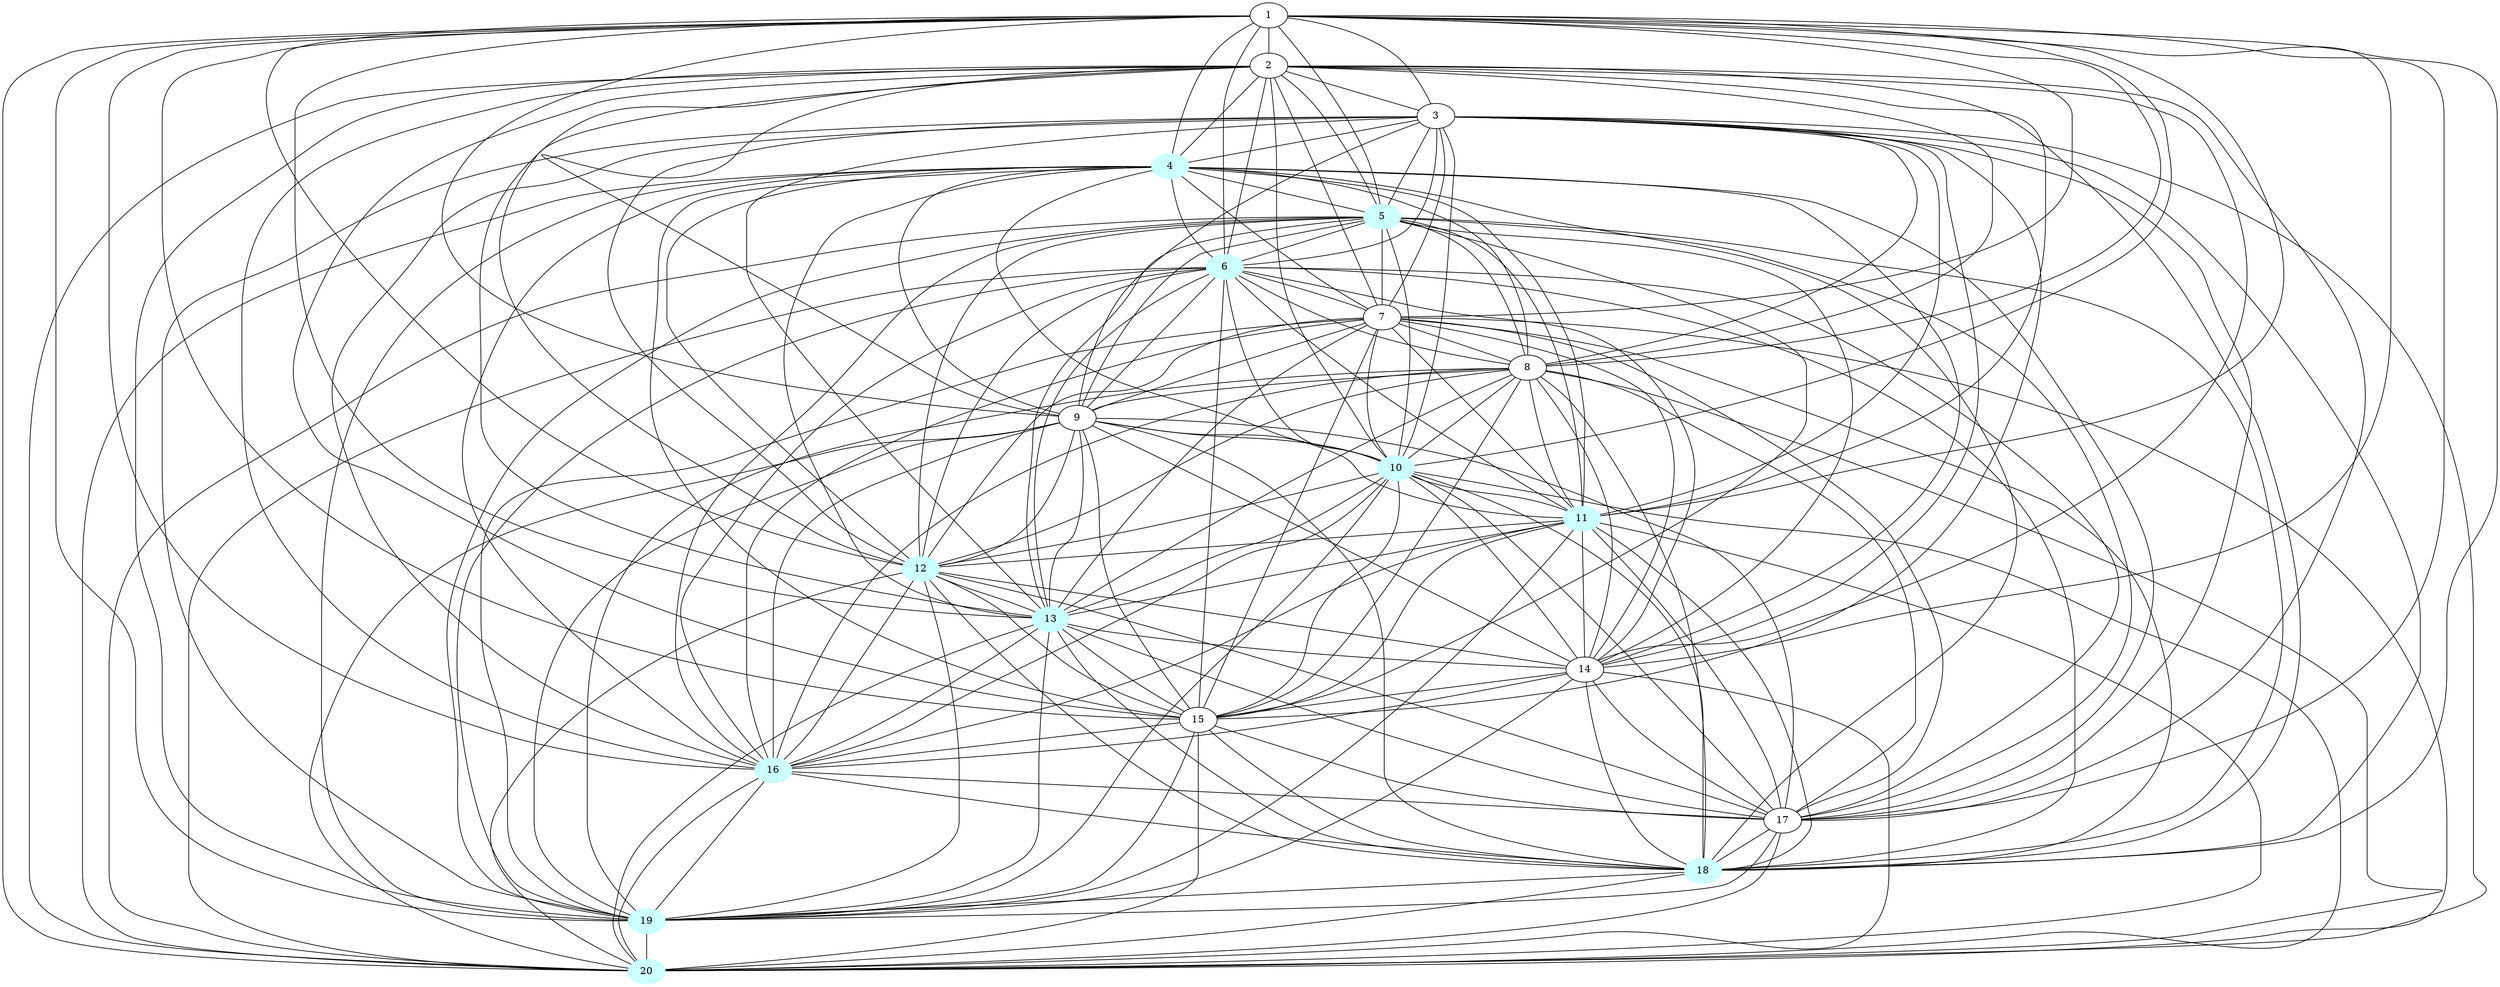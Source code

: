 graph G {
    4 [style=filled, color="#CCFFFF"];
    5 [style=filled, color="#CCFFFF"];
    6 [style=filled, color="#CCFFFF"];
    10 [style=filled, color="#CCFFFF"];
    11 [style=filled, color="#CCFFFF"];
    12 [style=filled, color="#CCFFFF"];
    13 [style=filled, color="#CCFFFF"];
    16 [style=filled, color="#CCFFFF"];
    18 [style=filled, color="#CCFFFF"];
    19 [style=filled, color="#CCFFFF"];
    20 [style=filled, color="#CCFFFF"];
    1 -- 2 [len= 4]
    1 -- 3 [len= 4]
    1 -- 4 [len= 3]
    1 -- 5 [len= 4]
    1 -- 6 [len= 4]
    1 -- 7 [len= 4]
    1 -- 8 [len= 4]
    1 -- 9 [len= 3]
    1 -- 10 [len= 4]
    1 -- 11 [len= 4]
    1 -- 12 [len= 4]
    1 -- 13 [len= 3]
    1 -- 14 [len= 4]
    1 -- 15 [len= 3]
    1 -- 16 [len= 3]
    1 -- 17 [len= 5]
    1 -- 18 [len= 4]
    1 -- 19 [len= 3]
    1 -- 20 [len= 3]
    2 -- 3 [len= 4]
    2 -- 4 [len= 4]
    2 -- 5 [len= 5]
    2 -- 6 [len= 4]
    2 -- 7 [len= 3]
    2 -- 8 [len= 5]
    2 -- 9 [len= 4]
    2 -- 10 [len= 4]
    2 -- 11 [len= 4]
    2 -- 12 [len= 4]
    2 -- 13 [len= 3]
    2 -- 14 [len= 5]
    2 -- 15 [len= 3]
    2 -- 16 [len= 4]
    2 -- 17 [len= 4]
    2 -- 18 [len= 3]
    2 -- 19 [len= 4]
    2 -- 20 [len= 4]
    3 -- 4 [len= 4]
    3 -- 5 [len= 5]
    3 -- 6 [len= 3]
    3 -- 7 [len= 4]
    3 -- 8 [len= 5]
    3 -- 9 [len= 4]
    3 -- 10 [len= 4]
    3 -- 11 [len= 3]
    3 -- 12 [len= 4]
    3 -- 13 [len= 4]
    3 -- 14 [len= 5]
    3 -- 15 [len= 4]
    3 -- 16 [len= 4]
    3 -- 17 [len= 3]
    3 -- 18 [len= 4]
    3 -- 19 [len= 5]
    3 -- 20 [len= 4]
    4 -- 5 [len= 4]
    4 -- 6 [len= 4]
    4 -- 7 [len= 4]
    4 -- 8 [len= 4]
    4 -- 9 [len= 4]
    4 -- 10 [len= 3]
    4 -- 11 [len= 4]
    4 -- 12 [len= 3]
    4 -- 13 [len= 3]
    4 -- 14 [len= 5]
    4 -- 15 [len= 3]
    4 -- 16 [len= 3]
    4 -- 17 [len= 4]
    4 -- 18 [len= 3]
    4 -- 19 [len= 3]
    4 -- 20 [len= 3]
    5 -- 6 [len= 4]
    5 -- 7 [len= 4]
    5 -- 8 [len= 3]
    5 -- 9 [len= 5]
    5 -- 10 [len= 3]
    5 -- 11 [len= 4]
    5 -- 12 [len= 3]
    5 -- 13 [len= 4]
    5 -- 14 [len= 5]
    5 -- 15 [len= 4]
    5 -- 16 [len= 4]
    5 -- 17 [len= 4]
    5 -- 18 [len= 4]
    5 -- 19 [len= 3]
    5 -- 20 [len= 4]
    6 -- 7 [len= 3]
    6 -- 8 [len= 4]
    6 -- 9 [len= 4]
    6 -- 10 [len= 4]
    6 -- 11 [len= 3]
    6 -- 12 [len= 4]
    6 -- 13 [len= 4]
    6 -- 14 [len= 5]
    6 -- 15 [len= 4]
    6 -- 16 [len= 3]
    6 -- 17 [len= 3]
    6 -- 18 [len= 3]
    6 -- 19 [len= 4]
    6 -- 20 [len= 4]
    7 -- 8 [len= 4]
    7 -- 9 [len= 4]
    7 -- 10 [len= 3]
    7 -- 11 [len= 4]
    7 -- 12 [len= 4]
    7 -- 13 [len= 3]
    7 -- 14 [len= 5]
    7 -- 15 [len= 4]
    7 -- 16 [len= 4]
    7 -- 17 [len= 4]
    7 -- 18 [len= 4]
    7 -- 19 [len= 4]
    7 -- 20 [len= 4]
    8 -- 9 [len= 5]
    8 -- 10 [len= 4]
    8 -- 11 [len= 4]
    8 -- 12 [len= 3]
    8 -- 13 [len= 4]
    8 -- 14 [len= 5]
    8 -- 15 [len= 4]
    8 -- 16 [len= 3]
    8 -- 17 [len= 4]
    8 -- 18 [len= 4]
    8 -- 19 [len= 4]
    8 -- 20 [len= 4]
    9 -- 10 [len= 4]
    9 -- 11 [len= 4]
    9 -- 12 [len= 4]
    9 -- 13 [len= 3]
    9 -- 14 [len= 4]
    9 -- 15 [len= 3]
    9 -- 16 [len= 4]
    9 -- 17 [len= 5]
    9 -- 18 [len= 4]
    9 -- 19 [len= 4]
    9 -- 20 [len= 4]
    10 -- 11 [len= 4]
    10 -- 12 [len= 3]
    10 -- 13 [len= 3]
    10 -- 14 [len= 5]
    10 -- 15 [len= 3]
    10 -- 16 [len= 4]
    10 -- 17 [len= 4]
    10 -- 18 [len= 3]
    10 -- 19 [len= 3]
    10 -- 20 [len= 3]
    11 -- 12 [len= 4]
    11 -- 13 [len= 3]
    11 -- 14 [len= 4]
    11 -- 15 [len= 4]
    11 -- 16 [len= 4]
    11 -- 17 [len= 3]
    11 -- 18 [len= 3]
    11 -- 19 [len= 4]
    11 -- 20 [len= 4]
    12 -- 13 [len= 4]
    12 -- 14 [len= 5]
    12 -- 15 [len= 4]
    12 -- 16 [len= 4]
    12 -- 17 [len= 3]
    12 -- 18 [len= 3]
    12 -- 19 [len= 4]
    12 -- 20 [len= 4]
    13 -- 14 [len= 3]
    13 -- 15 [len= 3]
    13 -- 16 [len= 3]
    13 -- 17 [len= 4]
    13 -- 18 [len= 3]
    13 -- 19 [len= 3]
    13 -- 20 [len= 3]
    14 -- 15 [len= 4]
    14 -- 16 [len= 5]
    14 -- 17 [len= 5]
    14 -- 18 [len= 4]
    14 -- 19 [len= 5]
    14 -- 20 [len= 4]
    15 -- 16 [len= 4]
    15 -- 17 [len= 5]
    15 -- 18 [len= 4]
    15 -- 19 [len= 3]
    15 -- 20 [len= 3]
    16 -- 17 [len= 4]
    16 -- 18 [len= 3]
    16 -- 19 [len= 3]
    16 -- 20 [len= 3]
    17 -- 18 [len= 4]
    17 -- 19 [len= 5]
    17 -- 20 [len= 4]
    18 -- 19 [len= 3]
    18 -- 20 [len= 3]
    19 -- 20 [len= 3]
}
